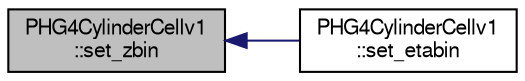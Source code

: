digraph "PHG4CylinderCellv1::set_zbin"
{
  bgcolor="transparent";
  edge [fontname="FreeSans",fontsize="10",labelfontname="FreeSans",labelfontsize="10"];
  node [fontname="FreeSans",fontsize="10",shape=record];
  rankdir="LR";
  Node1 [label="PHG4CylinderCellv1\l::set_zbin",height=0.2,width=0.4,color="black", fillcolor="grey75", style="filled" fontcolor="black"];
  Node1 -> Node2 [dir="back",color="midnightblue",fontsize="10",style="solid",fontname="FreeSans"];
  Node2 [label="PHG4CylinderCellv1\l::set_etabin",height=0.2,width=0.4,color="black",URL="$dd/d2e/classPHG4CylinderCellv1.html#a226c183fc11b4dae10f15601116a2d4c"];
}
